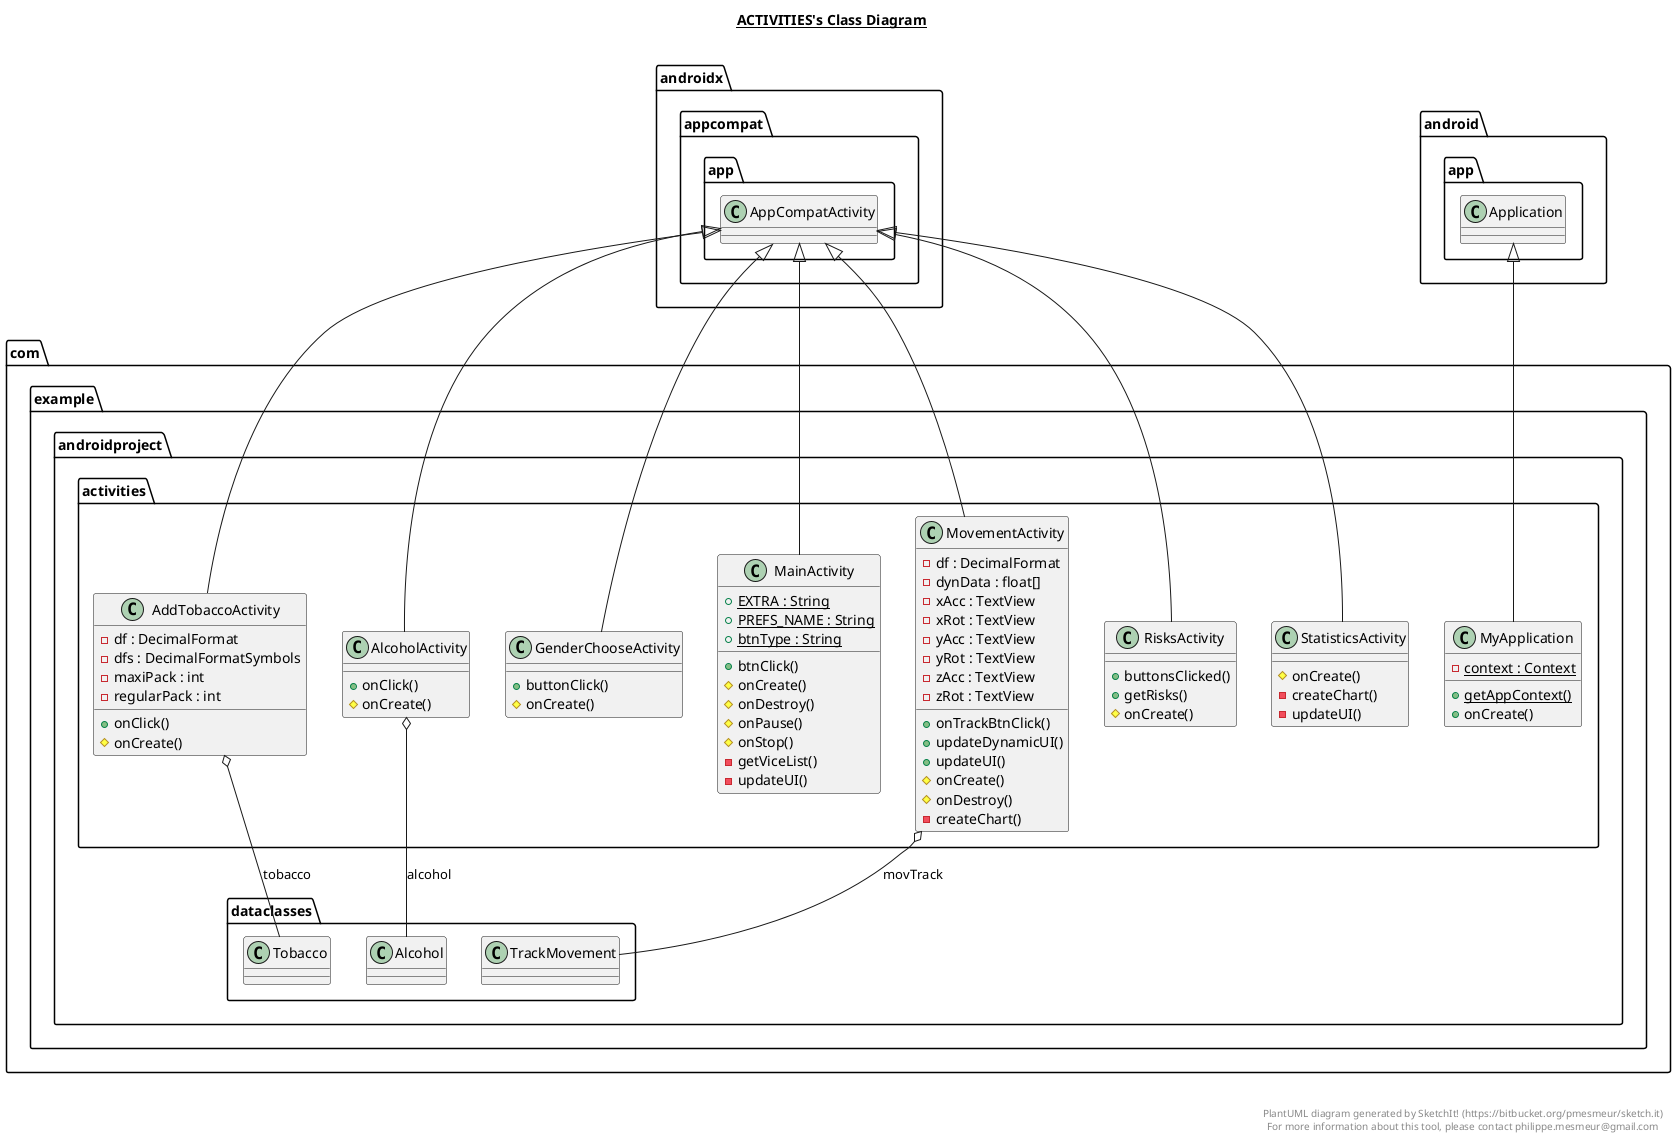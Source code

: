 @startuml

title __ACTIVITIES's Class Diagram__\n

  namespace com.example.androidproject {
    namespace activities {
      class com.example.androidproject.activities.AddTobaccoActivity {
          - df : DecimalFormat
          - dfs : DecimalFormatSymbols
          - maxiPack : int
          - regularPack : int
          + onClick()
          # onCreate()
      }
    }
  }
  

  namespace com.example.androidproject {
    namespace activities {
      class com.example.androidproject.activities.AlcoholActivity {
          + onClick()
          # onCreate()
      }
    }
  }
  

  namespace com.example.androidproject {
    namespace activities {
      class com.example.androidproject.activities.GenderChooseActivity {
          + buttonClick()
          # onCreate()
      }
    }
  }
  

  namespace com.example.androidproject {
    namespace activities {
      class com.example.androidproject.activities.MainActivity {
          {static} + EXTRA : String
          {static} + PREFS_NAME : String
          {static} + btnType : String
          + btnClick()
          # onCreate()
          # onDestroy()
          # onPause()
          # onStop()
          - getViceList()
          - updateUI()
      }
    }
  }
  

  namespace com.example.androidproject {
    namespace activities {
      class com.example.androidproject.activities.MovementActivity {
          - df : DecimalFormat
          - dynData : float[]
          - xAcc : TextView
          - xRot : TextView
          - yAcc : TextView
          - yRot : TextView
          - zAcc : TextView
          - zRot : TextView
          + onTrackBtnClick()
          + updateDynamicUI()
          + updateUI()
          # onCreate()
          # onDestroy()
          - createChart()
      }
    }
  }
  

  namespace com.example.androidproject {
    namespace activities {
      class com.example.androidproject.activities.MyApplication {
          {static} - context : Context
          {static} + getAppContext()
          + onCreate()
      }
    }
  }
  

  namespace com.example.androidproject {
    namespace activities {
      class com.example.androidproject.activities.RisksActivity {
          + buttonsClicked()
          + getRisks()
          # onCreate()
      }
    }
  }
  

  namespace com.example.androidproject {
    namespace activities {
      class com.example.androidproject.activities.StatisticsActivity {
          # onCreate()
          - createChart()
          - updateUI()
      }
    }
  }
  

  com.example.androidproject.activities.AddTobaccoActivity -up-|> androidx.appcompat.app.AppCompatActivity
  com.example.androidproject.activities.AddTobaccoActivity o-- com.example.androidproject.dataclasses.Tobacco : tobacco
  com.example.androidproject.activities.AlcoholActivity -up-|> androidx.appcompat.app.AppCompatActivity
  com.example.androidproject.activities.AlcoholActivity o-- com.example.androidproject.dataclasses.Alcohol : alcohol
  com.example.androidproject.activities.GenderChooseActivity -up-|> androidx.appcompat.app.AppCompatActivity
  com.example.androidproject.activities.MainActivity -up-|> androidx.appcompat.app.AppCompatActivity
  com.example.androidproject.activities.MovementActivity -up-|> androidx.appcompat.app.AppCompatActivity
  com.example.androidproject.activities.MovementActivity o-- com.example.androidproject.dataclasses.TrackMovement : movTrack
  com.example.androidproject.activities.MyApplication -up-|> android.app.Application
  com.example.androidproject.activities.RisksActivity -up-|> androidx.appcompat.app.AppCompatActivity
  com.example.androidproject.activities.StatisticsActivity -up-|> androidx.appcompat.app.AppCompatActivity


right footer


PlantUML diagram generated by SketchIt! (https://bitbucket.org/pmesmeur/sketch.it)
For more information about this tool, please contact philippe.mesmeur@gmail.com
endfooter

@enduml
